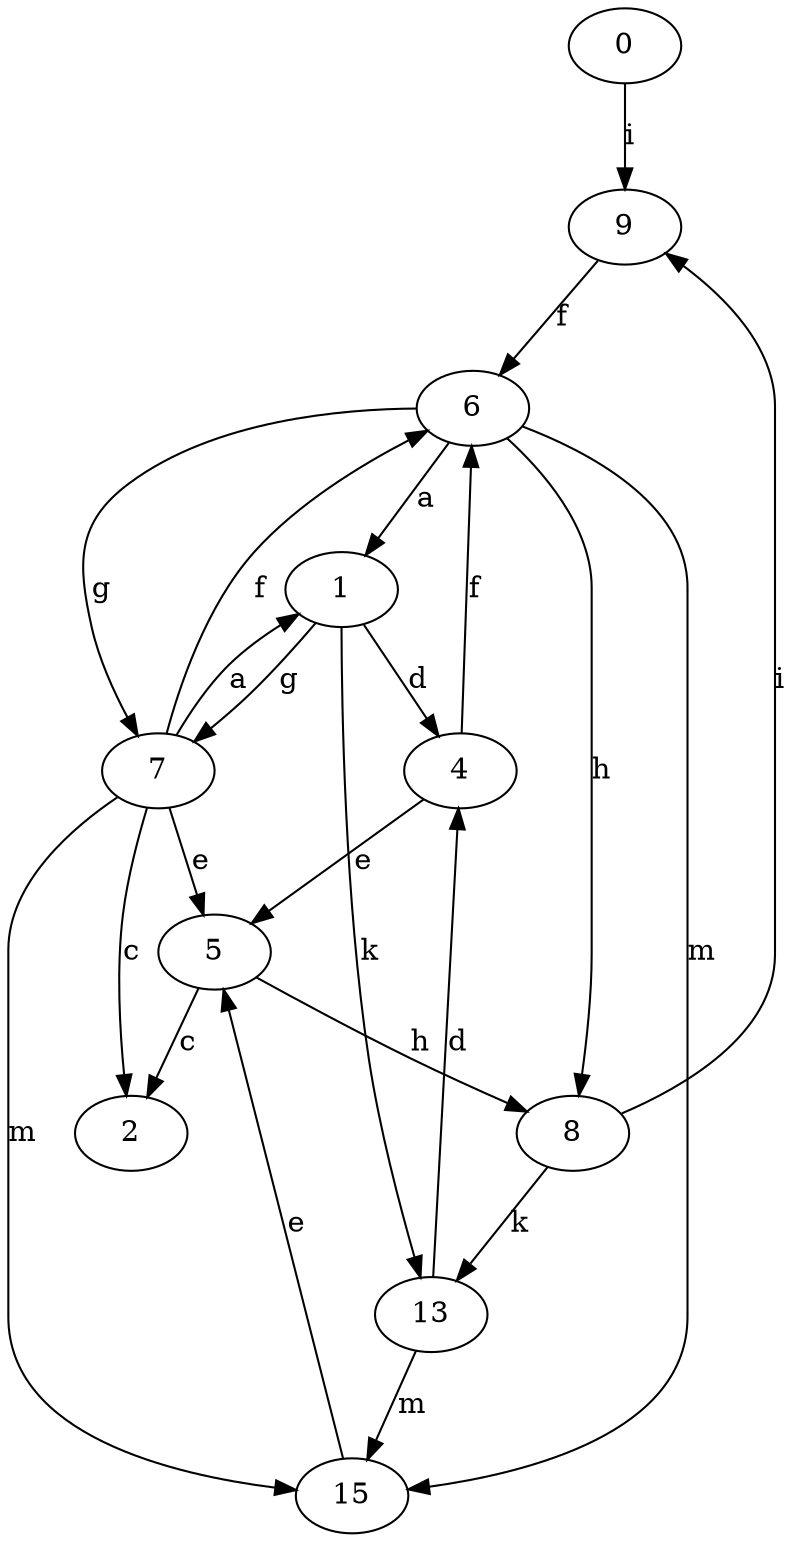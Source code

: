 strict digraph  {
0;
1;
2;
4;
5;
6;
7;
8;
9;
13;
15;
0 -> 9  [label=i];
1 -> 4  [label=d];
1 -> 7  [label=g];
1 -> 13  [label=k];
4 -> 5  [label=e];
4 -> 6  [label=f];
5 -> 2  [label=c];
5 -> 8  [label=h];
6 -> 1  [label=a];
6 -> 7  [label=g];
6 -> 8  [label=h];
6 -> 15  [label=m];
7 -> 1  [label=a];
7 -> 2  [label=c];
7 -> 5  [label=e];
7 -> 6  [label=f];
7 -> 15  [label=m];
8 -> 9  [label=i];
8 -> 13  [label=k];
9 -> 6  [label=f];
13 -> 4  [label=d];
13 -> 15  [label=m];
15 -> 5  [label=e];
}
